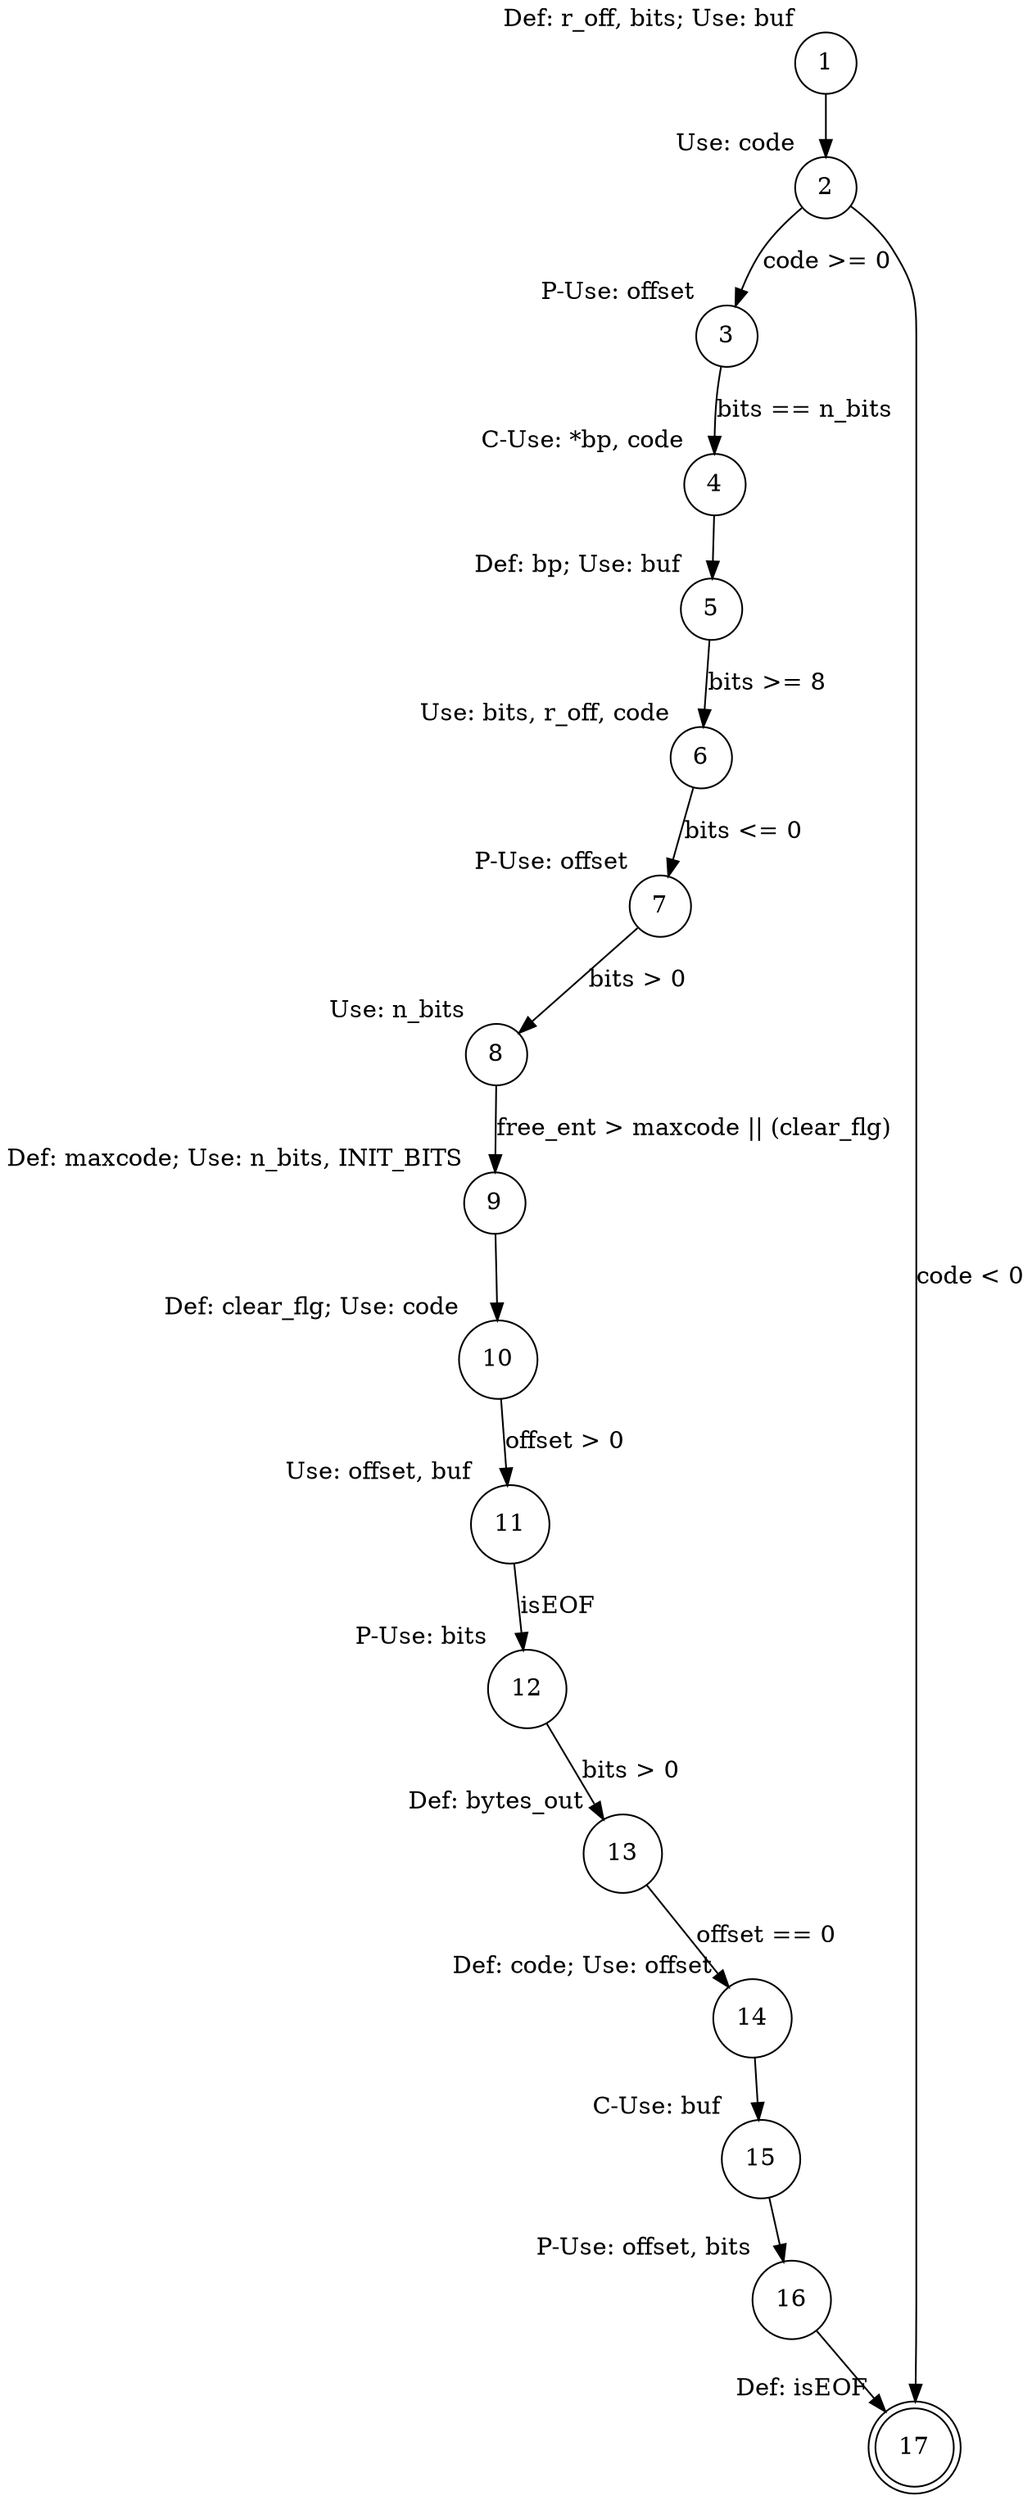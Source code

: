 digraph output {
    rankdir=TB;
    node [shape=circle];
    
    1 [label="1", xlabel="Def: r_off, bits; Use: buf"];
    2 [label="2", xlabel="Use: code"];
    3 [label="3", xlabel="P-Use: offset"];
    4 [label="4", xlabel="C-Use: *bp, code"];
    5 [label="5", xlabel="Def: bp; Use: buf"];
    6 [label="6", xlabel="Use: bits, r_off, code"];
    7 [label="7", xlabel="P-Use: offset"];
    8 [label="8", xlabel="Use: n_bits"];
    9 [label="9", xlabel="Def: maxcode; Use: n_bits, INIT_BITS"];
    10[label="10",xlabel="Def: clear_flg; Use: code"];
    11[label="11",xlabel="Use: offset, buf"];
    12[label="12",xlabel="P-Use: bits"];
    13[label="13",xlabel="Def: bytes_out"];
    14[label="14",xlabel="Def: code; Use: offset"];
    15[label="15",xlabel="C-Use: buf"];
    16[label="16",xlabel="P-Use: offset, bits"];
    17[label="17",xlabel="Def: isEOF"];
    
    1 -> 2;
    2 -> 3 [label="code >= 0"];
    2 -> 17 [label="code < 0"];
    3 -> 4 [label="bits == n_bits"];
    4 -> 5;
    5 -> 6 [label="bits >= 8"];
    6 -> 7 [label="bits <= 0"];
    7 -> 8 [label="bits > 0"];
    8 -> 9 [label="free_ent > maxcode || (clear_flg)"];
    9 -> 10;
    10-> 11 [label="offset > 0"];
    11-> 12 [label="isEOF"];
    12-> 13 [label="bits > 0"];
    13-> 14 [label="offset == 0"];
    14-> 15;
    15-> 16;
    16-> 17;
    17[shape=doublecircle];
}